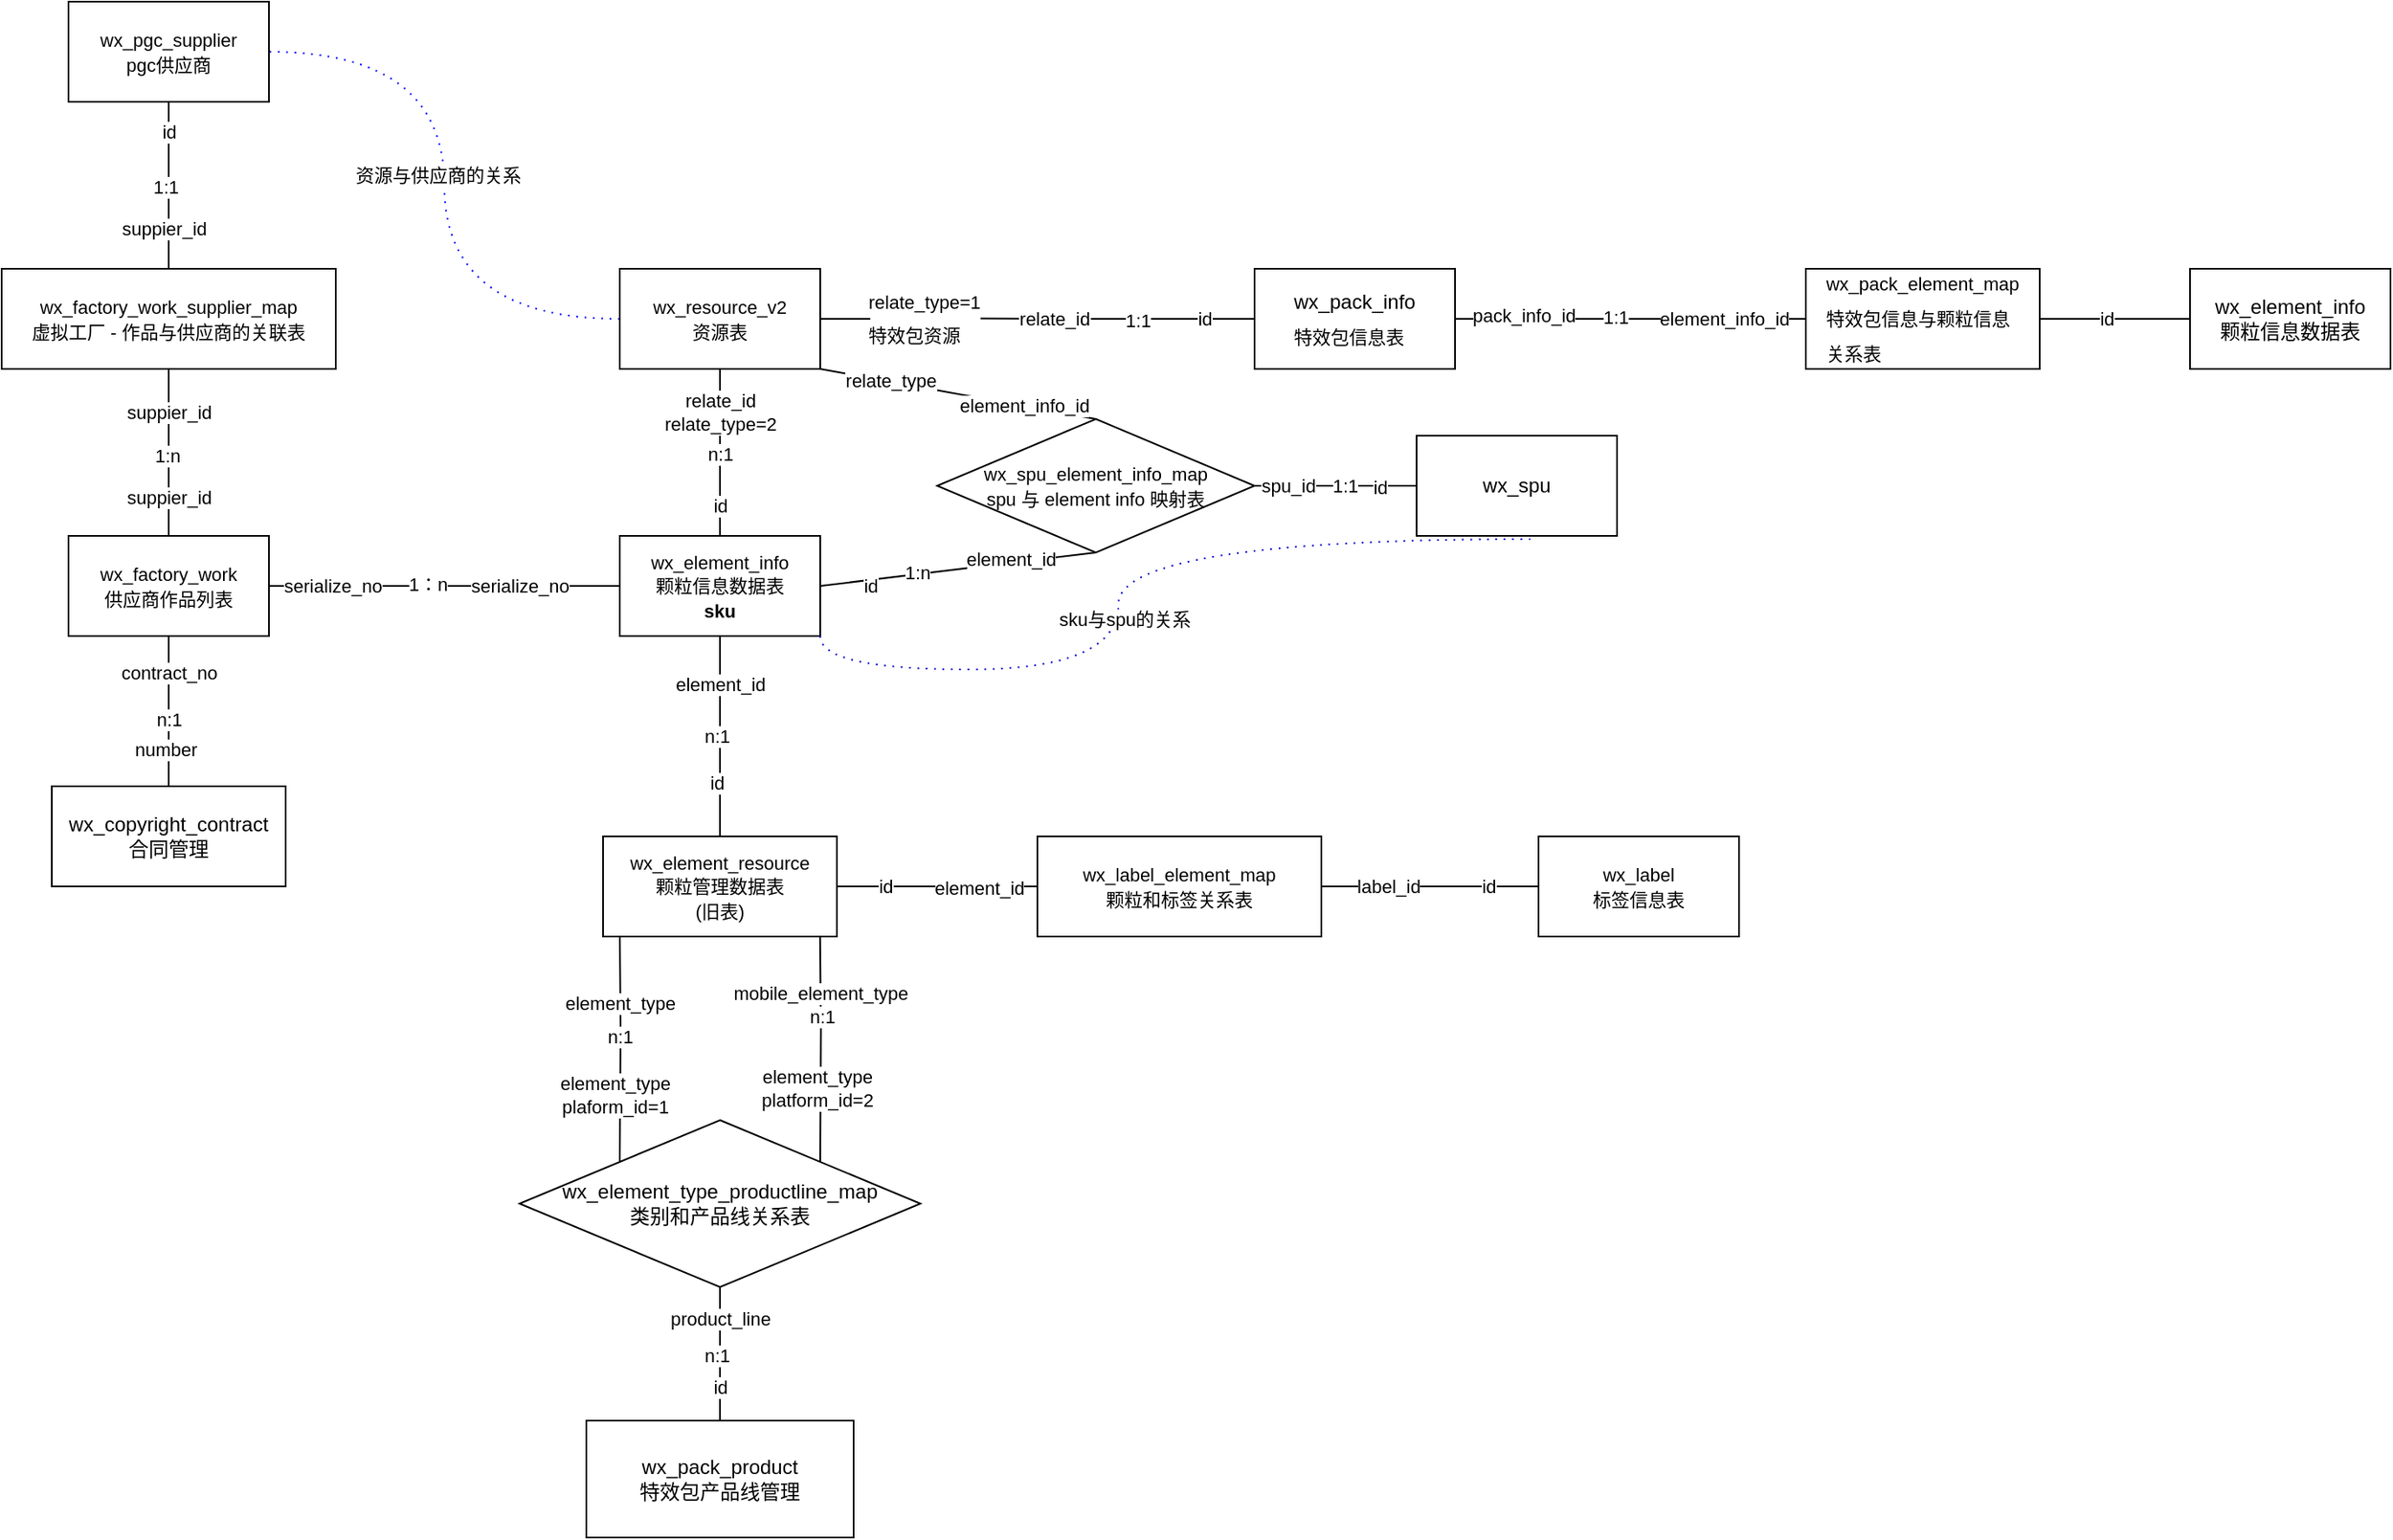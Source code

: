 <mxfile version="22.0.8" type="github">
  <diagram name="第 1 页" id="Xitm7BR1QgXsahXMNKrp">
    <mxGraphModel dx="2261" dy="790" grid="1" gridSize="10" guides="1" tooltips="1" connect="1" arrows="1" fold="1" page="1" pageScale="1" pageWidth="827" pageHeight="1169" math="0" shadow="0">
      <root>
        <mxCell id="0" />
        <mxCell id="1" parent="0" />
        <mxCell id="gk9bBfAuXZcHd2vXawck-7" style="edgeStyle=orthogonalEdgeStyle;rounded=0;orthogonalLoop=1;jettySize=auto;html=1;entryX=0.5;entryY=0;entryDx=0;entryDy=0;endArrow=none;endFill=0;" parent="1" source="gk9bBfAuXZcHd2vXawck-1" target="gk9bBfAuXZcHd2vXawck-6" edge="1">
          <mxGeometry relative="1" as="geometry" />
        </mxCell>
        <mxCell id="gk9bBfAuXZcHd2vXawck-8" value="relate_id&lt;br&gt;relate_type=2" style="edgeLabel;html=1;align=center;verticalAlign=middle;resizable=0;points=[];" parent="gk9bBfAuXZcHd2vXawck-7" vertex="1" connectable="0">
          <mxGeometry x="-0.48" y="-4" relative="1" as="geometry">
            <mxPoint x="4" as="offset" />
          </mxGeometry>
        </mxCell>
        <mxCell id="gk9bBfAuXZcHd2vXawck-11" value="n:1" style="edgeLabel;html=1;align=center;verticalAlign=middle;resizable=0;points=[];" parent="gk9bBfAuXZcHd2vXawck-7" vertex="1" connectable="0">
          <mxGeometry x="0.02" y="2" relative="1" as="geometry">
            <mxPoint x="-2" as="offset" />
          </mxGeometry>
        </mxCell>
        <mxCell id="gk9bBfAuXZcHd2vXawck-12" value="id" style="edgeLabel;html=1;align=center;verticalAlign=middle;resizable=0;points=[];" parent="gk9bBfAuXZcHd2vXawck-7" vertex="1" connectable="0">
          <mxGeometry x="0.64" relative="1" as="geometry">
            <mxPoint as="offset" />
          </mxGeometry>
        </mxCell>
        <mxCell id="gk9bBfAuXZcHd2vXawck-14" value="" style="edgeStyle=orthogonalEdgeStyle;rounded=0;orthogonalLoop=1;jettySize=auto;html=1;endArrow=none;endFill=0;" parent="1" edge="1">
          <mxGeometry relative="1" as="geometry">
            <mxPoint x="390" y="199.5" as="sourcePoint" />
            <mxPoint x="610" y="200" as="targetPoint" />
            <Array as="points" />
          </mxGeometry>
        </mxCell>
        <mxCell id="gk9bBfAuXZcHd2vXawck-15" value="&lt;article data-content=&quot;[{&amp;quot;type&amp;quot;:&amp;quot;block&amp;quot;,&amp;quot;id&amp;quot;:&amp;quot;XwP3-1698737157789&amp;quot;,&amp;quot;name&amp;quot;:&amp;quot;paragraph&amp;quot;,&amp;quot;data&amp;quot;:{},&amp;quot;nodes&amp;quot;:[{&amp;quot;type&amp;quot;:&amp;quot;text&amp;quot;,&amp;quot;id&amp;quot;:&amp;quot;NMRr-1698737157787&amp;quot;,&amp;quot;leaves&amp;quot;:[{&amp;quot;text&amp;quot;:&amp;quot;relate_type=1&amp;quot;,&amp;quot;marks&amp;quot;:[]}]}],&amp;quot;state&amp;quot;:{}}]&quot;&gt;&lt;div style=&quot;line-height: 1.75; text-align: left;&quot;&gt;&lt;font style=&quot;font-size: 11px;&quot;&gt;relate_type=1&lt;/font&gt;&lt;/div&gt;&lt;div style=&quot;line-height: 1.75; text-align: left;&quot;&gt;特效包资源&lt;/div&gt;&lt;/article&gt;" style="edgeLabel;html=1;align=center;verticalAlign=middle;resizable=0;points=[];" parent="gk9bBfAuXZcHd2vXawck-14" vertex="1" connectable="0">
          <mxGeometry x="-0.1" y="3" relative="1" as="geometry">
            <mxPoint x="-77" y="3" as="offset" />
          </mxGeometry>
        </mxCell>
        <mxCell id="gk9bBfAuXZcHd2vXawck-19" value="&lt;article data-content=&quot;[{&amp;quot;type&amp;quot;:&amp;quot;block&amp;quot;,&amp;quot;id&amp;quot;:&amp;quot;XwP3-1698737157789&amp;quot;,&amp;quot;name&amp;quot;:&amp;quot;paragraph&amp;quot;,&amp;quot;data&amp;quot;:{},&amp;quot;nodes&amp;quot;:[{&amp;quot;type&amp;quot;:&amp;quot;text&amp;quot;,&amp;quot;id&amp;quot;:&amp;quot;NMRr-1698737157787&amp;quot;,&amp;quot;leaves&amp;quot;:[{&amp;quot;text&amp;quot;:&amp;quot;relate_id&amp;quot;,&amp;quot;marks&amp;quot;:[]}]}],&amp;quot;state&amp;quot;:{}}]&quot;&gt;&lt;div style=&quot;line-height: 1.75; text-align: left;&quot;&gt;&lt;font style=&quot;font-size: 11px;&quot;&gt;relate_id&lt;/font&gt;&lt;/div&gt;&lt;/article&gt;" style="edgeLabel;html=1;align=center;verticalAlign=middle;resizable=0;points=[];" parent="gk9bBfAuXZcHd2vXawck-14" vertex="1" connectable="0">
          <mxGeometry x="0.675" y="2" relative="1" as="geometry">
            <mxPoint x="-84" y="2" as="offset" />
          </mxGeometry>
        </mxCell>
        <mxCell id="gk9bBfAuXZcHd2vXawck-20" value="id" style="edgeLabel;html=1;align=center;verticalAlign=middle;resizable=0;points=[];" parent="gk9bBfAuXZcHd2vXawck-14" vertex="1" connectable="0">
          <mxGeometry x="0.748" y="-2" relative="1" as="geometry">
            <mxPoint x="-2" y="-2" as="offset" />
          </mxGeometry>
        </mxCell>
        <mxCell id="gk9bBfAuXZcHd2vXawck-21" value="1:1" style="edgeLabel;html=1;align=center;verticalAlign=middle;resizable=0;points=[];" parent="gk9bBfAuXZcHd2vXawck-14" vertex="1" connectable="0">
          <mxGeometry x="0.266" relative="1" as="geometry">
            <mxPoint x="11" as="offset" />
          </mxGeometry>
        </mxCell>
        <mxCell id="gk9bBfAuXZcHd2vXawck-24" style="edgeStyle=orthogonalEdgeStyle;rounded=0;orthogonalLoop=1;jettySize=auto;html=1;endArrow=none;endFill=0;" parent="1" edge="1">
          <mxGeometry relative="1" as="geometry">
            <mxPoint x="380" y="200" as="targetPoint" />
            <mxPoint x="350" y="200" as="sourcePoint" />
          </mxGeometry>
        </mxCell>
        <mxCell id="B6y16ondcqQ7qixGHSXy-10" style="rounded=0;orthogonalLoop=1;jettySize=auto;html=1;exitX=1;exitY=1;exitDx=0;exitDy=0;entryX=0.5;entryY=0;entryDx=0;entryDy=0;endArrow=none;endFill=0;" edge="1" parent="1" source="gk9bBfAuXZcHd2vXawck-1" target="B6y16ondcqQ7qixGHSXy-12">
          <mxGeometry relative="1" as="geometry">
            <mxPoint x="440" y="260" as="targetPoint" />
          </mxGeometry>
        </mxCell>
        <mxCell id="B6y16ondcqQ7qixGHSXy-15" value="relate_type" style="edgeLabel;html=1;align=center;verticalAlign=middle;resizable=0;points=[];" vertex="1" connectable="0" parent="B6y16ondcqQ7qixGHSXy-10">
          <mxGeometry x="-0.636" y="-1" relative="1" as="geometry">
            <mxPoint x="12" as="offset" />
          </mxGeometry>
        </mxCell>
        <mxCell id="B6y16ondcqQ7qixGHSXy-16" value="element_info_id" style="edgeLabel;html=1;align=center;verticalAlign=middle;resizable=0;points=[];" vertex="1" connectable="0" parent="B6y16ondcqQ7qixGHSXy-10">
          <mxGeometry x="0.471" relative="1" as="geometry">
            <mxPoint as="offset" />
          </mxGeometry>
        </mxCell>
        <mxCell id="B6y16ondcqQ7qixGHSXy-28" style="edgeStyle=orthogonalEdgeStyle;rounded=0;orthogonalLoop=1;jettySize=auto;html=1;entryX=1;entryY=0.5;entryDx=0;entryDy=0;dashed=1;dashPattern=1 4;curved=1;strokeColor=#0000FF;endArrow=none;endFill=0;" edge="1" parent="1" source="gk9bBfAuXZcHd2vXawck-1" target="gk9bBfAuXZcHd2vXawck-52">
          <mxGeometry relative="1" as="geometry" />
        </mxCell>
        <mxCell id="B6y16ondcqQ7qixGHSXy-29" value="资源与供应商的关系" style="edgeLabel;html=1;align=center;verticalAlign=middle;resizable=0;points=[];" vertex="1" connectable="0" parent="B6y16ondcqQ7qixGHSXy-28">
          <mxGeometry x="0.032" y="4" relative="1" as="geometry">
            <mxPoint as="offset" />
          </mxGeometry>
        </mxCell>
        <mxCell id="gk9bBfAuXZcHd2vXawck-1" value="&lt;font style=&quot;font-size: 11px;&quot;&gt;wx_resource_v2&lt;br&gt;资源表&lt;/font&gt;" style="rounded=0;whiteSpace=wrap;html=1;" parent="1" vertex="1">
          <mxGeometry x="230" y="170" width="120" height="60" as="geometry" />
        </mxCell>
        <mxCell id="gk9bBfAuXZcHd2vXawck-10" value="" style="edgeStyle=orthogonalEdgeStyle;rounded=0;orthogonalLoop=1;jettySize=auto;html=1;endArrow=none;endFill=0;" parent="1" source="gk9bBfAuXZcHd2vXawck-6" target="gk9bBfAuXZcHd2vXawck-9" edge="1">
          <mxGeometry relative="1" as="geometry" />
        </mxCell>
        <mxCell id="gk9bBfAuXZcHd2vXawck-35" value="element_id" style="edgeLabel;html=1;align=center;verticalAlign=middle;resizable=0;points=[];" parent="gk9bBfAuXZcHd2vXawck-10" vertex="1" connectable="0">
          <mxGeometry x="-0.525" y="-2" relative="1" as="geometry">
            <mxPoint x="2" as="offset" />
          </mxGeometry>
        </mxCell>
        <mxCell id="gk9bBfAuXZcHd2vXawck-36" value="id" style="edgeLabel;html=1;align=center;verticalAlign=middle;resizable=0;points=[];" parent="gk9bBfAuXZcHd2vXawck-10" vertex="1" connectable="0">
          <mxGeometry x="0.375" y="-2" relative="1" as="geometry">
            <mxPoint y="5" as="offset" />
          </mxGeometry>
        </mxCell>
        <mxCell id="gk9bBfAuXZcHd2vXawck-62" value="n:1" style="edgeLabel;html=1;align=center;verticalAlign=middle;resizable=0;points=[];" parent="gk9bBfAuXZcHd2vXawck-10" vertex="1" connectable="0">
          <mxGeometry x="-0.004" y="-2" relative="1" as="geometry">
            <mxPoint as="offset" />
          </mxGeometry>
        </mxCell>
        <mxCell id="gk9bBfAuXZcHd2vXawck-34" value="" style="edgeStyle=orthogonalEdgeStyle;rounded=0;orthogonalLoop=1;jettySize=auto;html=1;endArrow=none;endFill=0;" parent="1" source="gk9bBfAuXZcHd2vXawck-6" target="gk9bBfAuXZcHd2vXawck-33" edge="1">
          <mxGeometry relative="1" as="geometry" />
        </mxCell>
        <mxCell id="gk9bBfAuXZcHd2vXawck-37" value="serialize_no" style="edgeLabel;html=1;align=center;verticalAlign=middle;resizable=0;points=[];" parent="gk9bBfAuXZcHd2vXawck-34" vertex="1" connectable="0">
          <mxGeometry x="-0.233" y="2" relative="1" as="geometry">
            <mxPoint x="-92" y="-2" as="offset" />
          </mxGeometry>
        </mxCell>
        <mxCell id="gk9bBfAuXZcHd2vXawck-48" value="1：n" style="edgeLabel;html=1;align=center;verticalAlign=middle;resizable=0;points=[];" parent="gk9bBfAuXZcHd2vXawck-34" vertex="1" connectable="0">
          <mxGeometry x="0.099" y="-1" relative="1" as="geometry">
            <mxPoint as="offset" />
          </mxGeometry>
        </mxCell>
        <mxCell id="B6y16ondcqQ7qixGHSXy-22" style="rounded=0;orthogonalLoop=1;jettySize=auto;html=1;exitX=1;exitY=0.5;exitDx=0;exitDy=0;entryX=0;entryY=0.5;entryDx=0;entryDy=0;endArrow=none;endFill=0;" edge="1" parent="1" source="B6y16ondcqQ7qixGHSXy-12" target="B6y16ondcqQ7qixGHSXy-21">
          <mxGeometry relative="1" as="geometry">
            <mxPoint x="510" y="420" as="targetPoint" />
          </mxGeometry>
        </mxCell>
        <mxCell id="B6y16ondcqQ7qixGHSXy-23" value="spu_id" style="edgeLabel;html=1;align=center;verticalAlign=middle;resizable=0;points=[];" vertex="1" connectable="0" parent="B6y16ondcqQ7qixGHSXy-22">
          <mxGeometry x="-0.691" y="-1" relative="1" as="geometry">
            <mxPoint x="5" y="-1" as="offset" />
          </mxGeometry>
        </mxCell>
        <mxCell id="B6y16ondcqQ7qixGHSXy-24" value="id" style="edgeLabel;html=1;align=center;verticalAlign=middle;resizable=0;points=[];" vertex="1" connectable="0" parent="B6y16ondcqQ7qixGHSXy-22">
          <mxGeometry x="0.546" y="-1" relative="1" as="geometry">
            <mxPoint as="offset" />
          </mxGeometry>
        </mxCell>
        <mxCell id="B6y16ondcqQ7qixGHSXy-25" value="1:1" style="edgeLabel;html=1;align=center;verticalAlign=middle;resizable=0;points=[];" vertex="1" connectable="0" parent="B6y16ondcqQ7qixGHSXy-22">
          <mxGeometry x="0.113" y="-3" relative="1" as="geometry">
            <mxPoint y="-3" as="offset" />
          </mxGeometry>
        </mxCell>
        <mxCell id="gk9bBfAuXZcHd2vXawck-6" value="&lt;font style=&quot;font-size: 11px;&quot;&gt;wx_element_info&lt;br&gt;颗粒信息数据表&lt;br&gt;&lt;b style=&quot;border-color: var(--border-color);&quot;&gt;sku&lt;/b&gt;&lt;br&gt;&lt;/font&gt;" style="rounded=0;whiteSpace=wrap;html=1;" parent="1" vertex="1">
          <mxGeometry x="230" y="330" width="120" height="60" as="geometry" />
        </mxCell>
        <mxCell id="gk9bBfAuXZcHd2vXawck-40" value="" style="edgeStyle=orthogonalEdgeStyle;rounded=0;orthogonalLoop=1;jettySize=auto;html=1;endArrow=none;endFill=0;" parent="1" source="gk9bBfAuXZcHd2vXawck-9" target="gk9bBfAuXZcHd2vXawck-39" edge="1">
          <mxGeometry relative="1" as="geometry" />
        </mxCell>
        <mxCell id="gk9bBfAuXZcHd2vXawck-43" value="id" style="edgeLabel;html=1;align=center;verticalAlign=middle;resizable=0;points=[];" parent="gk9bBfAuXZcHd2vXawck-40" vertex="1" connectable="0">
          <mxGeometry x="-0.12" y="-1" relative="1" as="geometry">
            <mxPoint x="-24" y="-1" as="offset" />
          </mxGeometry>
        </mxCell>
        <mxCell id="gk9bBfAuXZcHd2vXawck-44" value="element_id" style="edgeLabel;html=1;align=center;verticalAlign=middle;resizable=0;points=[];" parent="gk9bBfAuXZcHd2vXawck-40" vertex="1" connectable="0">
          <mxGeometry x="0.42" y="-1" relative="1" as="geometry">
            <mxPoint as="offset" />
          </mxGeometry>
        </mxCell>
        <mxCell id="gk9bBfAuXZcHd2vXawck-9" value="&lt;font style=&quot;font-size: 11px;&quot;&gt;wx_element_resource&lt;br&gt;颗粒管理数据表&lt;br&gt;(旧表)&lt;/font&gt;" style="whiteSpace=wrap;html=1;rounded=0;" parent="1" vertex="1">
          <mxGeometry x="220" y="510" width="140" height="60" as="geometry" />
        </mxCell>
        <mxCell id="gk9bBfAuXZcHd2vXawck-26" value="" style="edgeStyle=orthogonalEdgeStyle;rounded=0;orthogonalLoop=1;jettySize=auto;html=1;endArrow=none;endFill=0;" parent="1" source="gk9bBfAuXZcHd2vXawck-13" target="gk9bBfAuXZcHd2vXawck-25" edge="1">
          <mxGeometry relative="1" as="geometry" />
        </mxCell>
        <mxCell id="gk9bBfAuXZcHd2vXawck-28" value="pack_info_id" style="edgeLabel;html=1;align=center;verticalAlign=middle;resizable=0;points=[];" parent="gk9bBfAuXZcHd2vXawck-26" vertex="1" connectable="0">
          <mxGeometry x="-0.661" y="2" relative="1" as="geometry">
            <mxPoint x="5" as="offset" />
          </mxGeometry>
        </mxCell>
        <mxCell id="gk9bBfAuXZcHd2vXawck-29" value="element_info_id" style="edgeLabel;html=1;align=center;verticalAlign=middle;resizable=0;points=[];" parent="gk9bBfAuXZcHd2vXawck-26" vertex="1" connectable="0">
          <mxGeometry x="0.493" relative="1" as="geometry">
            <mxPoint x="4" as="offset" />
          </mxGeometry>
        </mxCell>
        <mxCell id="gk9bBfAuXZcHd2vXawck-49" value="1:1" style="edgeLabel;html=1;align=center;verticalAlign=middle;resizable=0;points=[];" parent="gk9bBfAuXZcHd2vXawck-26" vertex="1" connectable="0">
          <mxGeometry x="-0.086" y="1" relative="1" as="geometry">
            <mxPoint as="offset" />
          </mxGeometry>
        </mxCell>
        <mxCell id="gk9bBfAuXZcHd2vXawck-13" value="&lt;article data-content=&quot;[{&amp;quot;type&amp;quot;:&amp;quot;block&amp;quot;,&amp;quot;id&amp;quot;:&amp;quot;XwP3-1698737157789&amp;quot;,&amp;quot;name&amp;quot;:&amp;quot;paragraph&amp;quot;,&amp;quot;data&amp;quot;:{},&amp;quot;nodes&amp;quot;:[{&amp;quot;type&amp;quot;:&amp;quot;text&amp;quot;,&amp;quot;id&amp;quot;:&amp;quot;NMRr-1698737157787&amp;quot;,&amp;quot;leaves&amp;quot;:[{&amp;quot;text&amp;quot;:&amp;quot;wx_pack_info&amp;quot;,&amp;quot;marks&amp;quot;:[]}]}],&amp;quot;state&amp;quot;:{}}]&quot;&gt;&lt;div style=&quot;line-height: 1.75; text-align: left;&quot;&gt;&lt;font style=&quot;&quot;&gt;wx_pack_info&lt;br&gt;&lt;font style=&quot;font-size: 11px;&quot;&gt;特效包信息表&lt;/font&gt;&lt;br&gt;&lt;/font&gt;&lt;/div&gt;&lt;/article&gt;" style="whiteSpace=wrap;html=1;rounded=0;" parent="1" vertex="1">
          <mxGeometry x="610" y="170" width="120" height="60" as="geometry" />
        </mxCell>
        <mxCell id="gk9bBfAuXZcHd2vXawck-31" value="" style="edgeStyle=orthogonalEdgeStyle;rounded=0;orthogonalLoop=1;jettySize=auto;html=1;endArrow=none;endFill=0;" parent="1" source="gk9bBfAuXZcHd2vXawck-25" target="gk9bBfAuXZcHd2vXawck-30" edge="1">
          <mxGeometry relative="1" as="geometry" />
        </mxCell>
        <mxCell id="gk9bBfAuXZcHd2vXawck-32" value="id" style="edgeLabel;html=1;align=center;verticalAlign=middle;resizable=0;points=[];" parent="gk9bBfAuXZcHd2vXawck-31" vertex="1" connectable="0">
          <mxGeometry x="0.089" y="2" relative="1" as="geometry">
            <mxPoint x="-9" y="2" as="offset" />
          </mxGeometry>
        </mxCell>
        <mxCell id="gk9bBfAuXZcHd2vXawck-25" value="&lt;article data-content=&quot;[{&amp;quot;type&amp;quot;:&amp;quot;block&amp;quot;,&amp;quot;id&amp;quot;:&amp;quot;XwP3-1698737157789&amp;quot;,&amp;quot;name&amp;quot;:&amp;quot;paragraph&amp;quot;,&amp;quot;data&amp;quot;:{},&amp;quot;nodes&amp;quot;:[{&amp;quot;type&amp;quot;:&amp;quot;text&amp;quot;,&amp;quot;id&amp;quot;:&amp;quot;NMRr-1698737157787&amp;quot;,&amp;quot;leaves&amp;quot;:[{&amp;quot;text&amp;quot;:&amp;quot;wx_pack_element_map&amp;quot;,&amp;quot;marks&amp;quot;:[]}]}],&amp;quot;state&amp;quot;:{}}]&quot;&gt;&lt;div style=&quot;line-height: 1.75; text-align: left;&quot;&gt;&lt;font style=&quot;&quot;&gt;&lt;font style=&quot;font-size: 11px;&quot;&gt;wx_pack_element_map&lt;/font&gt;&lt;/font&gt;&lt;/div&gt;&lt;div style=&quot;line-height: 1.75; text-align: left;&quot;&gt;&lt;font style=&quot;&quot;&gt;&lt;font style=&quot;font-size: 11px;&quot;&gt;特效包信息与颗粒信息&lt;/font&gt;&lt;/font&gt;&lt;/div&gt;&lt;div style=&quot;line-height: 1.75; text-align: left;&quot;&gt;&lt;font style=&quot;&quot;&gt;&lt;font style=&quot;font-size: 11px;&quot;&gt;关系表&lt;/font&gt;&lt;br&gt;&lt;/font&gt;&lt;/div&gt;&lt;/article&gt;" style="whiteSpace=wrap;html=1;rounded=0;" parent="1" vertex="1">
          <mxGeometry x="940" y="170" width="140" height="60" as="geometry" />
        </mxCell>
        <mxCell id="gk9bBfAuXZcHd2vXawck-30" value="wx_element_info&lt;br&gt;颗粒信息数据表" style="whiteSpace=wrap;html=1;rounded=0;" parent="1" vertex="1">
          <mxGeometry x="1170" y="170" width="120" height="60" as="geometry" />
        </mxCell>
        <mxCell id="gk9bBfAuXZcHd2vXawck-51" value="" style="edgeStyle=orthogonalEdgeStyle;rounded=0;orthogonalLoop=1;jettySize=auto;html=1;endArrow=none;endFill=0;" parent="1" source="gk9bBfAuXZcHd2vXawck-33" target="gk9bBfAuXZcHd2vXawck-50" edge="1">
          <mxGeometry relative="1" as="geometry" />
        </mxCell>
        <mxCell id="gk9bBfAuXZcHd2vXawck-59" value="contract_no" style="edgeLabel;html=1;align=center;verticalAlign=middle;resizable=0;points=[];" parent="gk9bBfAuXZcHd2vXawck-51" vertex="1" connectable="0">
          <mxGeometry x="-0.507" relative="1" as="geometry">
            <mxPoint as="offset" />
          </mxGeometry>
        </mxCell>
        <mxCell id="gk9bBfAuXZcHd2vXawck-60" value="n:1" style="edgeLabel;html=1;align=center;verticalAlign=middle;resizable=0;points=[];" parent="gk9bBfAuXZcHd2vXawck-51" vertex="1" connectable="0">
          <mxGeometry x="0.199" relative="1" as="geometry">
            <mxPoint y="-4" as="offset" />
          </mxGeometry>
        </mxCell>
        <mxCell id="gk9bBfAuXZcHd2vXawck-61" value="number" style="edgeLabel;html=1;align=center;verticalAlign=middle;resizable=0;points=[];" parent="gk9bBfAuXZcHd2vXawck-51" vertex="1" connectable="0">
          <mxGeometry x="0.512" y="-2" relative="1" as="geometry">
            <mxPoint as="offset" />
          </mxGeometry>
        </mxCell>
        <mxCell id="gk9bBfAuXZcHd2vXawck-53" value="" style="edgeStyle=orthogonalEdgeStyle;rounded=0;orthogonalLoop=1;jettySize=auto;html=1;endArrow=none;endFill=0;entryX=0.5;entryY=1;entryDx=0;entryDy=0;" parent="1" source="gk9bBfAuXZcHd2vXawck-33" target="B6y16ondcqQ7qixGHSXy-1" edge="1">
          <mxGeometry relative="1" as="geometry" />
        </mxCell>
        <mxCell id="gk9bBfAuXZcHd2vXawck-55" value="suppier_id" style="edgeLabel;html=1;align=center;verticalAlign=middle;resizable=0;points=[];" parent="gk9bBfAuXZcHd2vXawck-53" vertex="1" connectable="0">
          <mxGeometry x="-0.312" y="-2" relative="1" as="geometry">
            <mxPoint x="-2" y="11" as="offset" />
          </mxGeometry>
        </mxCell>
        <mxCell id="B6y16ondcqQ7qixGHSXy-3" value="suppier_id" style="edgeLabel;html=1;align=center;verticalAlign=middle;resizable=0;points=[];" vertex="1" connectable="0" parent="gk9bBfAuXZcHd2vXawck-53">
          <mxGeometry x="0.44" y="1" relative="1" as="geometry">
            <mxPoint x="1" y="-2" as="offset" />
          </mxGeometry>
        </mxCell>
        <mxCell id="B6y16ondcqQ7qixGHSXy-9" value="1:n" style="edgeLabel;html=1;align=center;verticalAlign=middle;resizable=0;points=[];" vertex="1" connectable="0" parent="gk9bBfAuXZcHd2vXawck-53">
          <mxGeometry x="-0.033" y="1" relative="1" as="geometry">
            <mxPoint as="offset" />
          </mxGeometry>
        </mxCell>
        <mxCell id="gk9bBfAuXZcHd2vXawck-33" value="&lt;font style=&quot;font-size: 11px;&quot;&gt;wx_factory_work&lt;br&gt;供应商作品列表&lt;/font&gt;" style="whiteSpace=wrap;html=1;rounded=0;" parent="1" vertex="1">
          <mxGeometry x="-100" y="330" width="120" height="60" as="geometry" />
        </mxCell>
        <mxCell id="gk9bBfAuXZcHd2vXawck-42" value="" style="edgeStyle=orthogonalEdgeStyle;rounded=0;orthogonalLoop=1;jettySize=auto;html=1;endArrow=none;endFill=0;" parent="1" source="gk9bBfAuXZcHd2vXawck-39" target="gk9bBfAuXZcHd2vXawck-41" edge="1">
          <mxGeometry relative="1" as="geometry" />
        </mxCell>
        <mxCell id="gk9bBfAuXZcHd2vXawck-45" value="label_id" style="edgeLabel;html=1;align=center;verticalAlign=middle;resizable=0;points=[];" parent="gk9bBfAuXZcHd2vXawck-42" vertex="1" connectable="0">
          <mxGeometry x="-0.6" y="-1" relative="1" as="geometry">
            <mxPoint x="14" y="-1" as="offset" />
          </mxGeometry>
        </mxCell>
        <mxCell id="gk9bBfAuXZcHd2vXawck-39" value="&lt;font style=&quot;font-size: 11px;&quot;&gt;wx_label_element_map&lt;br&gt;颗粒和标签关系表&lt;/font&gt;" style="whiteSpace=wrap;html=1;rounded=0;" parent="1" vertex="1">
          <mxGeometry x="480" y="510" width="170" height="60" as="geometry" />
        </mxCell>
        <mxCell id="gk9bBfAuXZcHd2vXawck-41" value="&lt;font style=&quot;font-size: 11px;&quot;&gt;wx_label&lt;br&gt;标签信息表&lt;/font&gt;" style="whiteSpace=wrap;html=1;rounded=0;" parent="1" vertex="1">
          <mxGeometry x="780" y="510" width="120" height="60" as="geometry" />
        </mxCell>
        <mxCell id="gk9bBfAuXZcHd2vXawck-46" value="id" style="edgeLabel;html=1;align=center;verticalAlign=middle;resizable=0;points=[];" parent="1" vertex="1" connectable="0">
          <mxGeometry x="750" y="540" as="geometry" />
        </mxCell>
        <mxCell id="gk9bBfAuXZcHd2vXawck-47" value="serialize_no" style="edgeLabel;html=1;align=center;verticalAlign=middle;resizable=0;points=[];" parent="1" vertex="1" connectable="0">
          <mxGeometry x="170.005" y="360.0" as="geometry" />
        </mxCell>
        <mxCell id="gk9bBfAuXZcHd2vXawck-50" value="wx_copyright_contract&lt;br&gt;合同管理" style="whiteSpace=wrap;html=1;rounded=0;" parent="1" vertex="1">
          <mxGeometry x="-110" y="480" width="140" height="60" as="geometry" />
        </mxCell>
        <mxCell id="B6y16ondcqQ7qixGHSXy-2" value="" style="edgeStyle=orthogonalEdgeStyle;rounded=0;orthogonalLoop=1;jettySize=auto;html=1;endArrow=none;endFill=0;" edge="1" parent="1" source="gk9bBfAuXZcHd2vXawck-52" target="B6y16ondcqQ7qixGHSXy-1">
          <mxGeometry relative="1" as="geometry" />
        </mxCell>
        <mxCell id="B6y16ondcqQ7qixGHSXy-6" value="suppier_id" style="edgeLabel;html=1;align=center;verticalAlign=middle;resizable=0;points=[];" vertex="1" connectable="0" parent="B6y16ondcqQ7qixGHSXy-2">
          <mxGeometry x="0.52" y="-3" relative="1" as="geometry">
            <mxPoint as="offset" />
          </mxGeometry>
        </mxCell>
        <mxCell id="B6y16ondcqQ7qixGHSXy-7" value="id" style="edgeLabel;html=1;align=center;verticalAlign=middle;resizable=0;points=[];" vertex="1" connectable="0" parent="B6y16ondcqQ7qixGHSXy-2">
          <mxGeometry x="-0.64" relative="1" as="geometry">
            <mxPoint as="offset" />
          </mxGeometry>
        </mxCell>
        <mxCell id="B6y16ondcqQ7qixGHSXy-8" value="1:1" style="edgeLabel;html=1;align=center;verticalAlign=middle;resizable=0;points=[];" vertex="1" connectable="0" parent="B6y16ondcqQ7qixGHSXy-2">
          <mxGeometry x="0.02" y="-2" relative="1" as="geometry">
            <mxPoint as="offset" />
          </mxGeometry>
        </mxCell>
        <mxCell id="gk9bBfAuXZcHd2vXawck-52" value="&lt;font style=&quot;font-size: 11px;&quot;&gt;wx_pgc_supplier&lt;br&gt;pgc供应商&lt;/font&gt;" style="whiteSpace=wrap;html=1;rounded=0;" parent="1" vertex="1">
          <mxGeometry x="-100" y="10" width="120" height="60" as="geometry" />
        </mxCell>
        <mxCell id="gk9bBfAuXZcHd2vXawck-66" value="" style="edgeStyle=orthogonalEdgeStyle;rounded=0;orthogonalLoop=1;jettySize=auto;html=1;endArrow=none;endFill=0;" parent="1" source="gk9bBfAuXZcHd2vXawck-63" target="gk9bBfAuXZcHd2vXawck-65" edge="1">
          <mxGeometry relative="1" as="geometry" />
        </mxCell>
        <mxCell id="gk9bBfAuXZcHd2vXawck-67" value="product_line" style="edgeLabel;html=1;align=center;verticalAlign=middle;resizable=0;points=[];" parent="gk9bBfAuXZcHd2vXawck-66" vertex="1" connectable="0">
          <mxGeometry x="-0.534" relative="1" as="geometry">
            <mxPoint as="offset" />
          </mxGeometry>
        </mxCell>
        <mxCell id="gk9bBfAuXZcHd2vXawck-68" value="id" style="edgeLabel;html=1;align=center;verticalAlign=middle;resizable=0;points=[];" parent="gk9bBfAuXZcHd2vXawck-66" vertex="1" connectable="0">
          <mxGeometry x="0.437" relative="1" as="geometry">
            <mxPoint y="2" as="offset" />
          </mxGeometry>
        </mxCell>
        <mxCell id="gk9bBfAuXZcHd2vXawck-69" value="n:1" style="edgeLabel;html=1;align=center;verticalAlign=middle;resizable=0;points=[];" parent="gk9bBfAuXZcHd2vXawck-66" vertex="1" connectable="0">
          <mxGeometry x="0.025" y="-2" relative="1" as="geometry">
            <mxPoint as="offset" />
          </mxGeometry>
        </mxCell>
        <mxCell id="gk9bBfAuXZcHd2vXawck-63" value="wx_element_type_productline_map&lt;br&gt;类别和产品线关系表" style="rhombus;whiteSpace=wrap;html=1;rounded=0;" parent="1" vertex="1">
          <mxGeometry x="170" y="680" width="240" height="100" as="geometry" />
        </mxCell>
        <mxCell id="gk9bBfAuXZcHd2vXawck-65" value="wx_pack_product&lt;br&gt;特效包产品线管理" style="whiteSpace=wrap;html=1;rounded=0;" parent="1" vertex="1">
          <mxGeometry x="210" y="860" width="160" height="70" as="geometry" />
        </mxCell>
        <mxCell id="B6y16ondcqQ7qixGHSXy-1" value="&lt;font style=&quot;font-size: 11px;&quot;&gt;wx_factory_work_supplier_map&lt;br style=&quot;border-color: var(--border-color);&quot;&gt;虚拟工厂 - 作品与供应商的关联表&lt;/font&gt;" style="whiteSpace=wrap;html=1;rounded=0;" vertex="1" parent="1">
          <mxGeometry x="-140" y="170" width="200" height="60" as="geometry" />
        </mxCell>
        <mxCell id="B6y16ondcqQ7qixGHSXy-13" style="rounded=0;orthogonalLoop=1;jettySize=auto;html=1;entryX=1;entryY=0.5;entryDx=0;entryDy=0;exitX=0.5;exitY=1;exitDx=0;exitDy=0;endArrow=none;endFill=0;" edge="1" parent="1" source="B6y16ondcqQ7qixGHSXy-12" target="gk9bBfAuXZcHd2vXawck-6">
          <mxGeometry relative="1" as="geometry" />
        </mxCell>
        <mxCell id="B6y16ondcqQ7qixGHSXy-17" value="id" style="edgeLabel;html=1;align=center;verticalAlign=middle;resizable=0;points=[];" vertex="1" connectable="0" parent="B6y16ondcqQ7qixGHSXy-13">
          <mxGeometry x="0.748" y="2" relative="1" as="geometry">
            <mxPoint x="9" as="offset" />
          </mxGeometry>
        </mxCell>
        <mxCell id="B6y16ondcqQ7qixGHSXy-18" value="element_id" style="edgeLabel;html=1;align=center;verticalAlign=middle;resizable=0;points=[];" vertex="1" connectable="0" parent="B6y16ondcqQ7qixGHSXy-13">
          <mxGeometry x="-0.385" y="-2" relative="1" as="geometry">
            <mxPoint as="offset" />
          </mxGeometry>
        </mxCell>
        <mxCell id="B6y16ondcqQ7qixGHSXy-19" value="1:n" style="edgeLabel;html=1;align=center;verticalAlign=middle;resizable=0;points=[];" vertex="1" connectable="0" parent="B6y16ondcqQ7qixGHSXy-13">
          <mxGeometry x="0.296" y="-1" relative="1" as="geometry">
            <mxPoint as="offset" />
          </mxGeometry>
        </mxCell>
        <mxCell id="B6y16ondcqQ7qixGHSXy-12" value="&lt;font style=&quot;font-size: 11px;&quot;&gt;wx_spu_element_info_map&lt;br&gt;spu 与 element info 映射表&lt;br&gt;&lt;/font&gt;" style="rhombus;whiteSpace=wrap;html=1;" vertex="1" parent="1">
          <mxGeometry x="420" y="260" width="190" height="80" as="geometry" />
        </mxCell>
        <mxCell id="B6y16ondcqQ7qixGHSXy-21" value="wx_spu" style="rounded=0;whiteSpace=wrap;html=1;" vertex="1" parent="1">
          <mxGeometry x="707" y="270" width="120" height="60" as="geometry" />
        </mxCell>
        <mxCell id="B6y16ondcqQ7qixGHSXy-26" style="orthogonalLoop=1;jettySize=auto;html=1;exitX=1;exitY=1;exitDx=0;exitDy=0;entryX=0.567;entryY=1.033;entryDx=0;entryDy=0;entryPerimeter=0;edgeStyle=orthogonalEdgeStyle;endArrow=none;endFill=0;curved=1;dashed=1;dashPattern=1 4;strokeColor=#0000CC;" edge="1" parent="1" source="gk9bBfAuXZcHd2vXawck-6" target="B6y16ondcqQ7qixGHSXy-21">
          <mxGeometry relative="1" as="geometry" />
        </mxCell>
        <mxCell id="B6y16ondcqQ7qixGHSXy-27" value="sku与spu的关系" style="edgeLabel;html=1;align=center;verticalAlign=middle;resizable=0;points=[];" vertex="1" connectable="0" parent="B6y16ondcqQ7qixGHSXy-26">
          <mxGeometry x="-0.061" y="-2" relative="1" as="geometry">
            <mxPoint x="1" y="17" as="offset" />
          </mxGeometry>
        </mxCell>
        <mxCell id="B6y16ondcqQ7qixGHSXy-33" style="edgeStyle=orthogonalEdgeStyle;rounded=0;orthogonalLoop=1;jettySize=auto;html=1;exitX=0.75;exitY=1;exitDx=0;exitDy=0;entryX=1;entryY=0;entryDx=0;entryDy=0;endArrow=none;endFill=0;" edge="1" parent="1" target="gk9bBfAuXZcHd2vXawck-63">
          <mxGeometry relative="1" as="geometry">
            <mxPoint x="349.92" y="570" as="sourcePoint" />
            <mxPoint x="349.0" y="692" as="targetPoint" />
          </mxGeometry>
        </mxCell>
        <mxCell id="B6y16ondcqQ7qixGHSXy-37" value="mobile_element_type" style="edgeLabel;html=1;align=center;verticalAlign=middle;resizable=0;points=[];" vertex="1" connectable="0" parent="B6y16ondcqQ7qixGHSXy-33">
          <mxGeometry x="-0.616" relative="1" as="geometry">
            <mxPoint y="8" as="offset" />
          </mxGeometry>
        </mxCell>
        <mxCell id="B6y16ondcqQ7qixGHSXy-39" value="n:1" style="edgeLabel;html=1;align=center;verticalAlign=middle;resizable=0;points=[];" vertex="1" connectable="0" parent="B6y16ondcqQ7qixGHSXy-33">
          <mxGeometry x="-0.18" y="-2" relative="1" as="geometry">
            <mxPoint y="-6" as="offset" />
          </mxGeometry>
        </mxCell>
        <mxCell id="B6y16ondcqQ7qixGHSXy-40" value="element_type&lt;br&gt;platform_id=2" style="edgeLabel;html=1;align=center;verticalAlign=middle;resizable=0;points=[];" vertex="1" connectable="0" parent="B6y16ondcqQ7qixGHSXy-33">
          <mxGeometry x="0.099" y="-2" relative="1" as="geometry">
            <mxPoint y="17" as="offset" />
          </mxGeometry>
        </mxCell>
        <mxCell id="B6y16ondcqQ7qixGHSXy-34" style="edgeStyle=orthogonalEdgeStyle;rounded=0;orthogonalLoop=1;jettySize=auto;html=1;exitX=0.25;exitY=1;exitDx=0;exitDy=0;entryX=0;entryY=0;entryDx=0;entryDy=0;endArrow=none;endFill=0;" edge="1" parent="1" target="gk9bBfAuXZcHd2vXawck-63">
          <mxGeometry relative="1" as="geometry">
            <mxPoint x="230.04" y="570" as="sourcePoint" />
            <mxPoint x="230" y="700" as="targetPoint" />
          </mxGeometry>
        </mxCell>
        <mxCell id="B6y16ondcqQ7qixGHSXy-35" value="element_type" style="edgeLabel;html=1;align=center;verticalAlign=middle;resizable=0;points=[];" vertex="1" connectable="0" parent="B6y16ondcqQ7qixGHSXy-34">
          <mxGeometry x="-0.764" y="-2" relative="1" as="geometry">
            <mxPoint x="2" y="24" as="offset" />
          </mxGeometry>
        </mxCell>
        <mxCell id="B6y16ondcqQ7qixGHSXy-36" value="element_type&lt;br&gt;plaform_id=1" style="edgeLabel;html=1;align=center;verticalAlign=middle;resizable=0;points=[];" vertex="1" connectable="0" parent="B6y16ondcqQ7qixGHSXy-34">
          <mxGeometry x="0.395" y="-3" relative="1" as="geometry">
            <mxPoint y="1" as="offset" />
          </mxGeometry>
        </mxCell>
        <mxCell id="B6y16ondcqQ7qixGHSXy-38" value="n:1" style="edgeLabel;html=1;align=center;verticalAlign=middle;resizable=0;points=[];" vertex="1" connectable="0" parent="B6y16ondcqQ7qixGHSXy-34">
          <mxGeometry x="-0.122" y="3" relative="1" as="geometry">
            <mxPoint x="-3" y="1" as="offset" />
          </mxGeometry>
        </mxCell>
      </root>
    </mxGraphModel>
  </diagram>
</mxfile>
